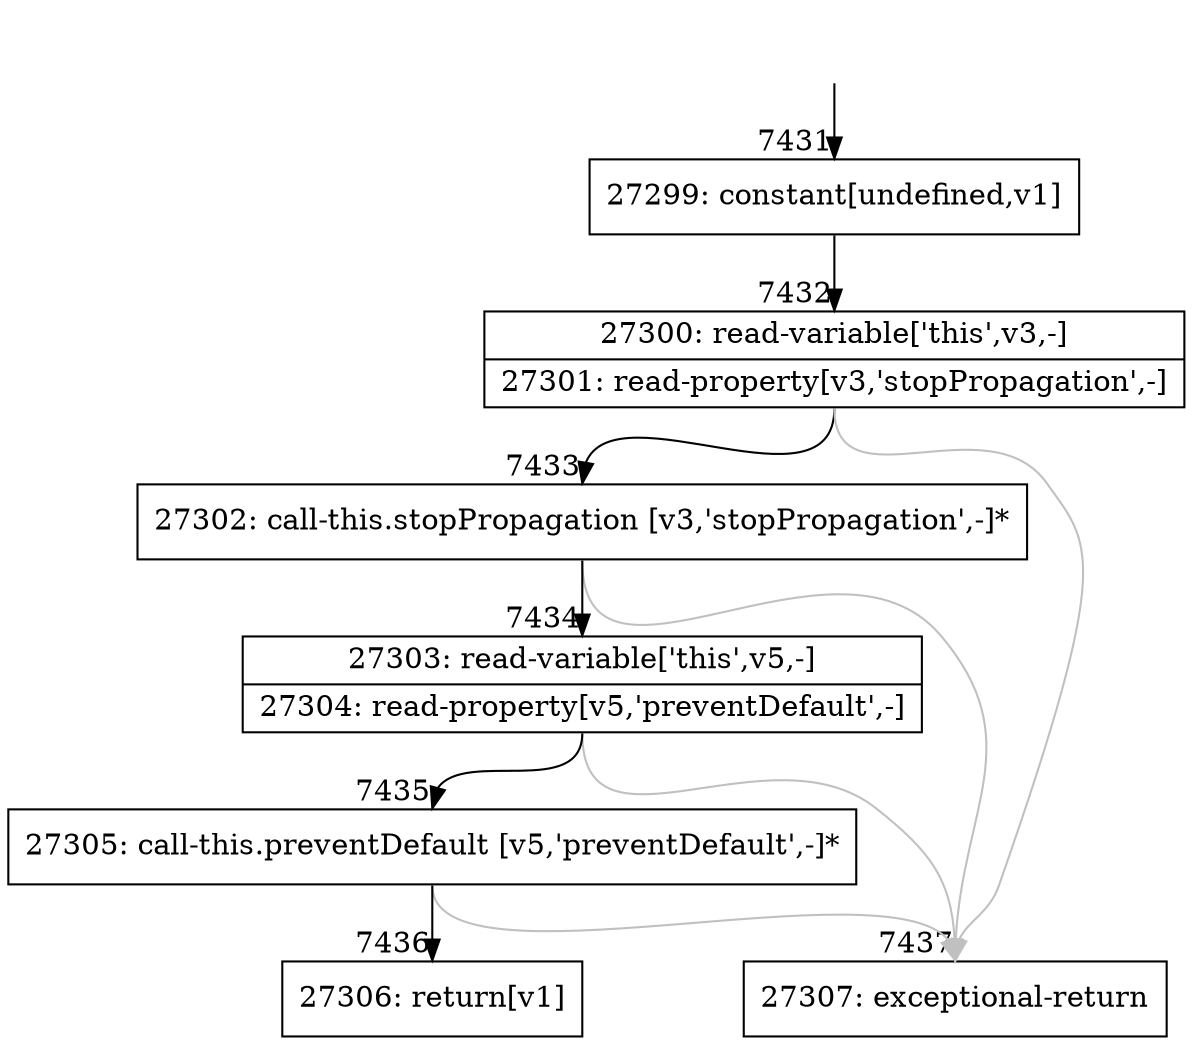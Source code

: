 digraph {
rankdir="TD"
BB_entry486[shape=none,label=""];
BB_entry486 -> BB7431 [tailport=s, headport=n, headlabel="    7431"]
BB7431 [shape=record label="{27299: constant[undefined,v1]}" ] 
BB7431 -> BB7432 [tailport=s, headport=n, headlabel="      7432"]
BB7432 [shape=record label="{27300: read-variable['this',v3,-]|27301: read-property[v3,'stopPropagation',-]}" ] 
BB7432 -> BB7433 [tailport=s, headport=n, headlabel="      7433"]
BB7432 -> BB7437 [tailport=s, headport=n, color=gray, headlabel="      7437"]
BB7433 [shape=record label="{27302: call-this.stopPropagation [v3,'stopPropagation',-]*}" ] 
BB7433 -> BB7434 [tailport=s, headport=n, headlabel="      7434"]
BB7433 -> BB7437 [tailport=s, headport=n, color=gray]
BB7434 [shape=record label="{27303: read-variable['this',v5,-]|27304: read-property[v5,'preventDefault',-]}" ] 
BB7434 -> BB7435 [tailport=s, headport=n, headlabel="      7435"]
BB7434 -> BB7437 [tailport=s, headport=n, color=gray]
BB7435 [shape=record label="{27305: call-this.preventDefault [v5,'preventDefault',-]*}" ] 
BB7435 -> BB7436 [tailport=s, headport=n, headlabel="      7436"]
BB7435 -> BB7437 [tailport=s, headport=n, color=gray]
BB7436 [shape=record label="{27306: return[v1]}" ] 
BB7437 [shape=record label="{27307: exceptional-return}" ] 
//#$~ 5241
}
